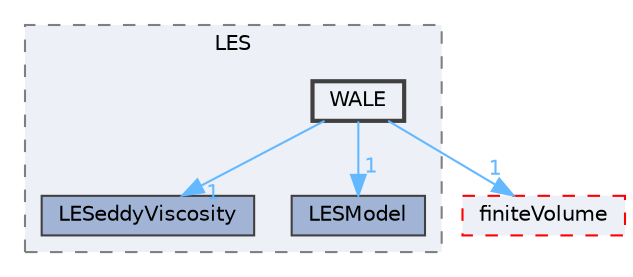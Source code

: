 digraph "src/TurbulenceModels/turbulenceModels/LES/WALE"
{
 // LATEX_PDF_SIZE
  bgcolor="transparent";
  edge [fontname=Helvetica,fontsize=10,labelfontname=Helvetica,labelfontsize=10];
  node [fontname=Helvetica,fontsize=10,shape=box,height=0.2,width=0.4];
  compound=true
  subgraph clusterdir_9fc1e48ca755258281286cef4f8e0bec {
    graph [ bgcolor="#edf0f7", pencolor="grey50", label="LES", fontname=Helvetica,fontsize=10 style="filled,dashed", URL="dir_9fc1e48ca755258281286cef4f8e0bec.html",tooltip=""]
  dir_59a443f63c1732c08799bcf8a4fd11ae [label="LESeddyViscosity", fillcolor="#a2b4d6", color="grey25", style="filled", URL="dir_59a443f63c1732c08799bcf8a4fd11ae.html",tooltip=""];
  dir_94eb6700438052f81c716d2ea2d30c0a [label="LESModel", fillcolor="#a2b4d6", color="grey25", style="filled", URL="dir_94eb6700438052f81c716d2ea2d30c0a.html",tooltip=""];
  dir_3edc9b58c622b43cb987ff3ebec5d450 [label="WALE", fillcolor="#edf0f7", color="grey25", style="filled,bold", URL="dir_3edc9b58c622b43cb987ff3ebec5d450.html",tooltip=""];
  }
  dir_9bd15774b555cf7259a6fa18f99fe99b [label="finiteVolume", fillcolor="#edf0f7", color="red", style="filled,dashed", URL="dir_9bd15774b555cf7259a6fa18f99fe99b.html",tooltip=""];
  dir_3edc9b58c622b43cb987ff3ebec5d450->dir_59a443f63c1732c08799bcf8a4fd11ae [headlabel="1", labeldistance=1.5 headhref="dir_004322_002142.html" href="dir_004322_002142.html" color="steelblue1" fontcolor="steelblue1"];
  dir_3edc9b58c622b43cb987ff3ebec5d450->dir_94eb6700438052f81c716d2ea2d30c0a [headlabel="1", labeldistance=1.5 headhref="dir_004322_002145.html" href="dir_004322_002145.html" color="steelblue1" fontcolor="steelblue1"];
  dir_3edc9b58c622b43cb987ff3ebec5d450->dir_9bd15774b555cf7259a6fa18f99fe99b [headlabel="1", labeldistance=1.5 headhref="dir_004322_001387.html" href="dir_004322_001387.html" color="steelblue1" fontcolor="steelblue1"];
}
